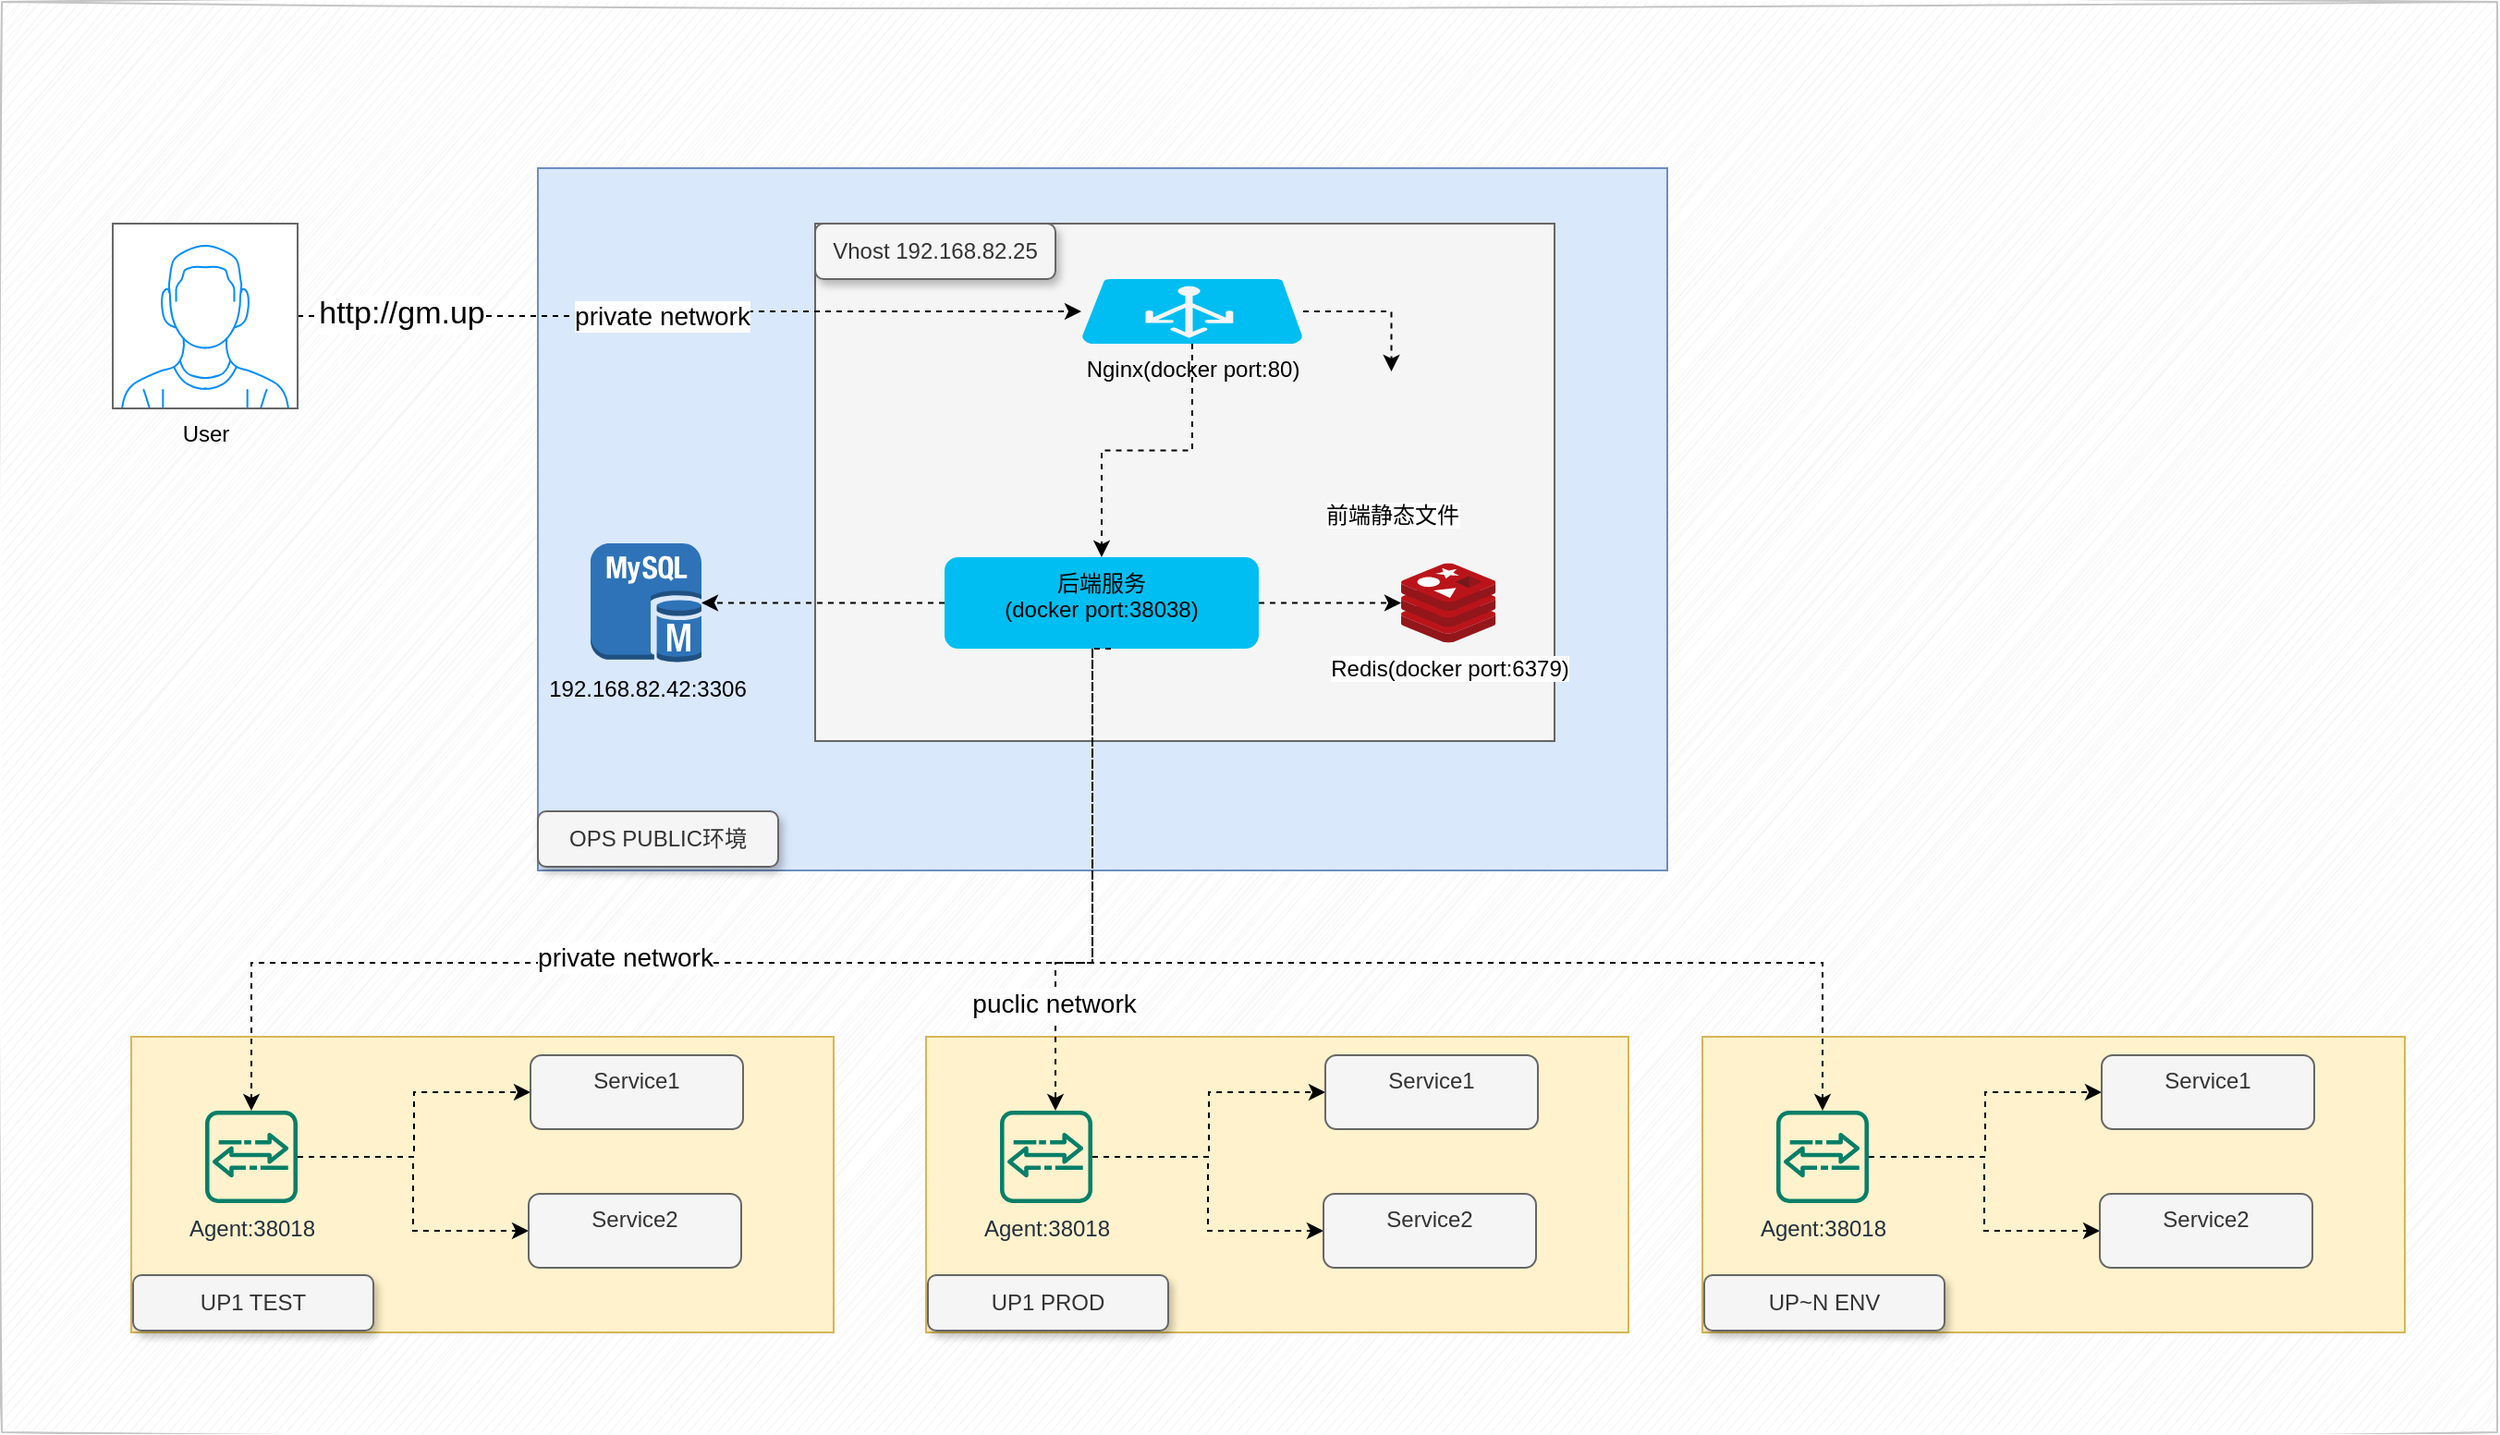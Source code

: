 <mxfile version="20.8.5" type="github">
  <diagram id="mAwPywy2Z5beJabGR0Ek" name="第 1 页">
    <mxGraphModel dx="1434" dy="1933" grid="1" gridSize="10" guides="1" tooltips="1" connect="1" arrows="1" fold="1" page="1" pageScale="1" pageWidth="827" pageHeight="1169" math="0" shadow="0">
      <root>
        <mxCell id="0" />
        <mxCell id="1" parent="0" />
        <mxCell id="RVYkzMDDN3Z4zyVPG27h-75" value="" style="rounded=0;whiteSpace=wrap;html=1;fontSize=14;fillColor=#f5f5f5;fontColor=#333333;strokeColor=#C4C4C4;sketch=1;curveFitting=1;jiggle=2;" vertex="1" parent="1">
          <mxGeometry x="70" y="-610" width="1350" height="774" as="geometry" />
        </mxCell>
        <mxCell id="RVYkzMDDN3Z4zyVPG27h-36" value="" style="rounded=0;whiteSpace=wrap;html=1;fillColor=#dae8fc;strokeColor=#6c8ebf;" vertex="1" parent="1">
          <mxGeometry x="360" y="-520" width="611" height="380" as="geometry" />
        </mxCell>
        <mxCell id="RVYkzMDDN3Z4zyVPG27h-3" value="" style="rounded=0;whiteSpace=wrap;html=1;fillColor=#f5f5f5;strokeColor=#666666;fontColor=#333333;" vertex="1" parent="1">
          <mxGeometry x="510" y="-490" width="400" height="280" as="geometry" />
        </mxCell>
        <mxCell id="RVYkzMDDN3Z4zyVPG27h-24" value="" style="edgeStyle=orthogonalEdgeStyle;rounded=0;orthogonalLoop=1;jettySize=auto;html=1;dashed=1;" edge="1" parent="1" source="RVYkzMDDN3Z4zyVPG27h-5" target="RVYkzMDDN3Z4zyVPG27h-23">
          <mxGeometry relative="1" as="geometry" />
        </mxCell>
        <mxCell id="RVYkzMDDN3Z4zyVPG27h-34" style="edgeStyle=orthogonalEdgeStyle;rounded=0;orthogonalLoop=1;jettySize=auto;html=1;dashed=1;" edge="1" parent="1" source="RVYkzMDDN3Z4zyVPG27h-5" target="RVYkzMDDN3Z4zyVPG27h-33">
          <mxGeometry relative="1" as="geometry" />
        </mxCell>
        <mxCell id="RVYkzMDDN3Z4zyVPG27h-5" value="Nginx(docker port:80)" style="verticalLabelPosition=bottom;html=1;verticalAlign=top;align=center;strokeColor=none;fillColor=#00BEF2;shape=mxgraph.azure.azure_load_balancer;shadow=0;" vertex="1" parent="1">
          <mxGeometry x="654" y="-460" width="120" height="35" as="geometry" />
        </mxCell>
        <mxCell id="RVYkzMDDN3Z4zyVPG27h-10" value="Redis(docker port:6379)" style="sketch=0;aspect=fixed;html=1;points=[];align=center;image;fontSize=12;image=img/lib/mscae/Cache_Redis_Product.svg;" vertex="1" parent="1">
          <mxGeometry x="827" y="-306.25" width="51.19" height="43" as="geometry" />
        </mxCell>
        <mxCell id="RVYkzMDDN3Z4zyVPG27h-25" style="edgeStyle=orthogonalEdgeStyle;rounded=0;orthogonalLoop=1;jettySize=auto;html=1;dashed=1;" edge="1" parent="1" source="RVYkzMDDN3Z4zyVPG27h-23" target="RVYkzMDDN3Z4zyVPG27h-10">
          <mxGeometry relative="1" as="geometry" />
        </mxCell>
        <mxCell id="RVYkzMDDN3Z4zyVPG27h-35" style="edgeStyle=orthogonalEdgeStyle;rounded=0;orthogonalLoop=1;jettySize=auto;html=1;dashed=1;" edge="1" parent="1" source="RVYkzMDDN3Z4zyVPG27h-23" target="RVYkzMDDN3Z4zyVPG27h-27">
          <mxGeometry relative="1" as="geometry" />
        </mxCell>
        <mxCell id="RVYkzMDDN3Z4zyVPG27h-23" value="&lt;div style=&quot;&quot;&gt;&lt;span style=&quot;background-color: initial;&quot;&gt;后端服务&lt;/span&gt;&lt;/div&gt;&lt;div style=&quot;&quot;&gt;(docker port:&lt;span style=&quot;background-color: initial; text-align: left;&quot;&gt;38038&lt;/span&gt;&lt;span style=&quot;background-color: initial;&quot;&gt;)&lt;/span&gt;&lt;/div&gt;" style="whiteSpace=wrap;html=1;verticalAlign=top;fillColor=#00BEF2;strokeColor=none;align=center;rounded=1;" vertex="1" parent="1">
          <mxGeometry x="580" y="-309.5" width="170" height="49.5" as="geometry" />
        </mxCell>
        <mxCell id="RVYkzMDDN3Z4zyVPG27h-26" value="Vhost&amp;nbsp;192.168.82.25" style="text;html=1;strokeColor=#666666;fillColor=#f5f5f5;align=center;verticalAlign=middle;whiteSpace=wrap;rounded=1;fontColor=#333333;glass=0;shadow=1;" vertex="1" parent="1">
          <mxGeometry x="510" y="-490" width="130" height="30" as="geometry" />
        </mxCell>
        <mxCell id="RVYkzMDDN3Z4zyVPG27h-27" value="192.168.82.42:3306" style="outlineConnect=0;dashed=0;verticalLabelPosition=bottom;verticalAlign=top;align=center;html=1;shape=mxgraph.aws3.mysql_db_instance;fillColor=#2E73B8;gradientColor=none;" vertex="1" parent="1">
          <mxGeometry x="388.5" y="-317" width="60" height="64.5" as="geometry" />
        </mxCell>
        <mxCell id="RVYkzMDDN3Z4zyVPG27h-33" value="前端静态文件" style="shape=image;html=1;verticalAlign=top;verticalLabelPosition=bottom;labelBackgroundColor=#ffffff;imageAspect=0;aspect=fixed;image=https://cdn2.iconfinder.com/data/icons/boxicons-solid-vol-2/24/bxs-file-html-128.png" vertex="1" parent="1">
          <mxGeometry x="790" y="-410" width="63.5" height="63.5" as="geometry" />
        </mxCell>
        <mxCell id="RVYkzMDDN3Z4zyVPG27h-37" value="OPS PUBLIC环境" style="text;html=1;strokeColor=#666666;fillColor=#f5f5f5;align=center;verticalAlign=middle;whiteSpace=wrap;rounded=1;fontColor=#333333;shadow=1;" vertex="1" parent="1">
          <mxGeometry x="360" y="-172" width="130" height="30" as="geometry" />
        </mxCell>
        <mxCell id="RVYkzMDDN3Z4zyVPG27h-38" value="" style="rounded=0;whiteSpace=wrap;html=1;fillColor=#fff2cc;strokeColor=#d6b656;" vertex="1" parent="1">
          <mxGeometry x="140" y="-50" width="380" height="160" as="geometry" />
        </mxCell>
        <mxCell id="RVYkzMDDN3Z4zyVPG27h-39" value="UP1 TEST" style="text;html=1;strokeColor=#666666;fillColor=#f5f5f5;align=center;verticalAlign=middle;whiteSpace=wrap;rounded=1;fontColor=#333333;shadow=1;" vertex="1" parent="1">
          <mxGeometry x="141" y="79" width="130" height="30" as="geometry" />
        </mxCell>
        <mxCell id="RVYkzMDDN3Z4zyVPG27h-44" style="edgeStyle=orthogonalEdgeStyle;rounded=0;orthogonalLoop=1;jettySize=auto;html=1;dashed=1;" edge="1" parent="1" source="RVYkzMDDN3Z4zyVPG27h-40" target="RVYkzMDDN3Z4zyVPG27h-43">
          <mxGeometry relative="1" as="geometry" />
        </mxCell>
        <mxCell id="RVYkzMDDN3Z4zyVPG27h-46" style="edgeStyle=orthogonalEdgeStyle;rounded=0;orthogonalLoop=1;jettySize=auto;html=1;entryX=0;entryY=0.5;entryDx=0;entryDy=0;dashed=1;" edge="1" parent="1" source="RVYkzMDDN3Z4zyVPG27h-40" target="RVYkzMDDN3Z4zyVPG27h-45">
          <mxGeometry relative="1" as="geometry" />
        </mxCell>
        <mxCell id="RVYkzMDDN3Z4zyVPG27h-40" value="Agent:38018" style="sketch=0;outlineConnect=0;fontColor=#232F3E;gradientColor=none;fillColor=#067F68;strokeColor=none;dashed=0;verticalLabelPosition=bottom;verticalAlign=top;align=center;html=1;fontSize=12;fontStyle=0;aspect=fixed;shape=mxgraph.aws4.agent2;" vertex="1" parent="1">
          <mxGeometry x="180" y="-10" width="50" height="50" as="geometry" />
        </mxCell>
        <mxCell id="RVYkzMDDN3Z4zyVPG27h-41" style="edgeStyle=orthogonalEdgeStyle;rounded=0;orthogonalLoop=1;jettySize=auto;html=1;dashed=1;" edge="1" parent="1" source="RVYkzMDDN3Z4zyVPG27h-23" target="RVYkzMDDN3Z4zyVPG27h-40">
          <mxGeometry relative="1" as="geometry">
            <Array as="points">
              <mxPoint x="660" y="-90" />
              <mxPoint x="205" y="-90" />
            </Array>
          </mxGeometry>
        </mxCell>
        <mxCell id="RVYkzMDDN3Z4zyVPG27h-67" value="private network" style="edgeLabel;html=1;align=center;verticalAlign=middle;resizable=0;points=[];fontSize=14;" vertex="1" connectable="0" parent="RVYkzMDDN3Z4zyVPG27h-41">
          <mxGeometry x="0.2" y="-3" relative="1" as="geometry">
            <mxPoint as="offset" />
          </mxGeometry>
        </mxCell>
        <mxCell id="RVYkzMDDN3Z4zyVPG27h-43" value="Service1" style="whiteSpace=wrap;html=1;verticalAlign=top;fillColor=#f5f5f5;strokeColor=#666666;align=center;fontColor=#333333;rounded=1;" vertex="1" parent="1">
          <mxGeometry x="356" y="-40" width="115" height="40" as="geometry" />
        </mxCell>
        <mxCell id="RVYkzMDDN3Z4zyVPG27h-45" value="Service2" style="whiteSpace=wrap;html=1;verticalAlign=top;fillColor=#f5f5f5;strokeColor=#666666;align=center;fontColor=#333333;rounded=1;" vertex="1" parent="1">
          <mxGeometry x="355" y="35" width="115" height="40" as="geometry" />
        </mxCell>
        <mxCell id="RVYkzMDDN3Z4zyVPG27h-48" value="" style="rounded=0;whiteSpace=wrap;html=1;fillColor=#fff2cc;strokeColor=#d6b656;" vertex="1" parent="1">
          <mxGeometry x="570" y="-50" width="380" height="160" as="geometry" />
        </mxCell>
        <mxCell id="RVYkzMDDN3Z4zyVPG27h-49" value="UP1 PROD" style="text;html=1;strokeColor=#666666;fillColor=#f5f5f5;align=center;verticalAlign=middle;whiteSpace=wrap;rounded=1;fontColor=#333333;shadow=1;" vertex="1" parent="1">
          <mxGeometry x="571" y="79" width="130" height="30" as="geometry" />
        </mxCell>
        <mxCell id="RVYkzMDDN3Z4zyVPG27h-50" style="edgeStyle=orthogonalEdgeStyle;rounded=0;orthogonalLoop=1;jettySize=auto;html=1;dashed=1;" edge="1" parent="1" source="RVYkzMDDN3Z4zyVPG27h-52" target="RVYkzMDDN3Z4zyVPG27h-53">
          <mxGeometry relative="1" as="geometry" />
        </mxCell>
        <mxCell id="RVYkzMDDN3Z4zyVPG27h-51" style="edgeStyle=orthogonalEdgeStyle;rounded=0;orthogonalLoop=1;jettySize=auto;html=1;entryX=0;entryY=0.5;entryDx=0;entryDy=0;dashed=1;" edge="1" parent="1" source="RVYkzMDDN3Z4zyVPG27h-52" target="RVYkzMDDN3Z4zyVPG27h-54">
          <mxGeometry relative="1" as="geometry" />
        </mxCell>
        <mxCell id="RVYkzMDDN3Z4zyVPG27h-52" value="Agent:38018" style="sketch=0;outlineConnect=0;fontColor=#232F3E;gradientColor=none;fillColor=#067F68;strokeColor=none;dashed=0;verticalLabelPosition=bottom;verticalAlign=top;align=center;html=1;fontSize=12;fontStyle=0;aspect=fixed;shape=mxgraph.aws4.agent2;" vertex="1" parent="1">
          <mxGeometry x="610" y="-10" width="50" height="50" as="geometry" />
        </mxCell>
        <mxCell id="RVYkzMDDN3Z4zyVPG27h-53" value="Service1" style="whiteSpace=wrap;html=1;verticalAlign=top;fillColor=#f5f5f5;strokeColor=#666666;align=center;fontColor=#333333;rounded=1;" vertex="1" parent="1">
          <mxGeometry x="786" y="-40" width="115" height="40" as="geometry" />
        </mxCell>
        <mxCell id="RVYkzMDDN3Z4zyVPG27h-54" value="Service2" style="whiteSpace=wrap;html=1;verticalAlign=top;fillColor=#f5f5f5;strokeColor=#666666;align=center;fontColor=#333333;rounded=1;" vertex="1" parent="1">
          <mxGeometry x="785" y="35" width="115" height="40" as="geometry" />
        </mxCell>
        <mxCell id="RVYkzMDDN3Z4zyVPG27h-55" value="" style="rounded=0;whiteSpace=wrap;html=1;fillColor=#fff2cc;strokeColor=#d6b656;" vertex="1" parent="1">
          <mxGeometry x="990" y="-50" width="380" height="160" as="geometry" />
        </mxCell>
        <mxCell id="RVYkzMDDN3Z4zyVPG27h-56" value="UP~N ENV" style="text;html=1;strokeColor=#666666;fillColor=#f5f5f5;align=center;verticalAlign=middle;whiteSpace=wrap;rounded=1;fontColor=#333333;shadow=1;" vertex="1" parent="1">
          <mxGeometry x="991" y="79" width="130" height="30" as="geometry" />
        </mxCell>
        <mxCell id="RVYkzMDDN3Z4zyVPG27h-57" style="edgeStyle=orthogonalEdgeStyle;rounded=0;orthogonalLoop=1;jettySize=auto;html=1;dashed=1;" edge="1" parent="1" source="RVYkzMDDN3Z4zyVPG27h-59" target="RVYkzMDDN3Z4zyVPG27h-60">
          <mxGeometry relative="1" as="geometry" />
        </mxCell>
        <mxCell id="RVYkzMDDN3Z4zyVPG27h-58" style="edgeStyle=orthogonalEdgeStyle;rounded=0;orthogonalLoop=1;jettySize=auto;html=1;entryX=0;entryY=0.5;entryDx=0;entryDy=0;dashed=1;" edge="1" parent="1" source="RVYkzMDDN3Z4zyVPG27h-59" target="RVYkzMDDN3Z4zyVPG27h-61">
          <mxGeometry relative="1" as="geometry" />
        </mxCell>
        <mxCell id="RVYkzMDDN3Z4zyVPG27h-59" value="Agent:38018" style="sketch=0;outlineConnect=0;fontColor=#232F3E;gradientColor=none;fillColor=#067F68;strokeColor=none;dashed=0;verticalLabelPosition=bottom;verticalAlign=top;align=center;html=1;fontSize=12;fontStyle=0;aspect=fixed;shape=mxgraph.aws4.agent2;" vertex="1" parent="1">
          <mxGeometry x="1030" y="-10" width="50" height="50" as="geometry" />
        </mxCell>
        <mxCell id="RVYkzMDDN3Z4zyVPG27h-60" value="Service1" style="whiteSpace=wrap;html=1;verticalAlign=top;fillColor=#f5f5f5;strokeColor=#666666;align=center;fontColor=#333333;rounded=1;" vertex="1" parent="1">
          <mxGeometry x="1206" y="-40" width="115" height="40" as="geometry" />
        </mxCell>
        <mxCell id="RVYkzMDDN3Z4zyVPG27h-61" value="Service2" style="whiteSpace=wrap;html=1;verticalAlign=top;fillColor=#f5f5f5;strokeColor=#666666;align=center;fontColor=#333333;rounded=1;" vertex="1" parent="1">
          <mxGeometry x="1205" y="35" width="115" height="40" as="geometry" />
        </mxCell>
        <mxCell id="RVYkzMDDN3Z4zyVPG27h-63" style="edgeStyle=orthogonalEdgeStyle;rounded=0;orthogonalLoop=1;jettySize=auto;html=1;dashed=1;" edge="1" parent="1">
          <mxGeometry relative="1" as="geometry">
            <mxPoint x="670" y="-260" as="sourcePoint" />
            <mxPoint x="640" y="-9.965" as="targetPoint" />
            <Array as="points">
              <mxPoint x="660" y="-260" />
              <mxPoint x="660" y="-90" />
              <mxPoint x="640" y="-90" />
            </Array>
          </mxGeometry>
        </mxCell>
        <mxCell id="RVYkzMDDN3Z4zyVPG27h-72" value="puclic network" style="edgeLabel;html=1;align=center;verticalAlign=middle;resizable=0;points=[];fontSize=14;" vertex="1" connectable="0" parent="RVYkzMDDN3Z4zyVPG27h-63">
          <mxGeometry x="0.586" y="-1" relative="1" as="geometry">
            <mxPoint as="offset" />
          </mxGeometry>
        </mxCell>
        <mxCell id="RVYkzMDDN3Z4zyVPG27h-65" style="edgeStyle=orthogonalEdgeStyle;rounded=0;orthogonalLoop=1;jettySize=auto;html=1;dashed=1;" edge="1" parent="1" source="RVYkzMDDN3Z4zyVPG27h-23" target="RVYkzMDDN3Z4zyVPG27h-59">
          <mxGeometry relative="1" as="geometry">
            <Array as="points">
              <mxPoint x="660" y="-90" />
              <mxPoint x="1055" y="-90" />
            </Array>
          </mxGeometry>
        </mxCell>
        <mxCell id="RVYkzMDDN3Z4zyVPG27h-69" style="edgeStyle=orthogonalEdgeStyle;rounded=0;orthogonalLoop=1;jettySize=auto;html=1;dashed=1;" edge="1" parent="1" source="RVYkzMDDN3Z4zyVPG27h-68" target="RVYkzMDDN3Z4zyVPG27h-5">
          <mxGeometry relative="1" as="geometry" />
        </mxCell>
        <mxCell id="RVYkzMDDN3Z4zyVPG27h-70" value="http://gm.up" style="edgeLabel;html=1;align=center;verticalAlign=middle;resizable=0;points=[];fontSize=17;" vertex="1" connectable="0" parent="RVYkzMDDN3Z4zyVPG27h-69">
          <mxGeometry x="-0.692" y="-1" relative="1" as="geometry">
            <mxPoint x="-10" y="-2" as="offset" />
          </mxGeometry>
        </mxCell>
        <mxCell id="RVYkzMDDN3Z4zyVPG27h-73" value="private network" style="edgeLabel;html=1;align=center;verticalAlign=middle;resizable=0;points=[];fontSize=14;" vertex="1" connectable="0" parent="RVYkzMDDN3Z4zyVPG27h-69">
          <mxGeometry x="-0.24" relative="1" as="geometry">
            <mxPoint x="35" as="offset" />
          </mxGeometry>
        </mxCell>
        <mxCell id="RVYkzMDDN3Z4zyVPG27h-68" value="User" style="verticalLabelPosition=bottom;shadow=0;dashed=0;align=center;html=1;verticalAlign=top;strokeWidth=1;shape=mxgraph.mockup.containers.userMale;strokeColor=#666666;strokeColor2=#008cff;" vertex="1" parent="1">
          <mxGeometry x="130" y="-490" width="100" height="100" as="geometry" />
        </mxCell>
      </root>
    </mxGraphModel>
  </diagram>
</mxfile>

